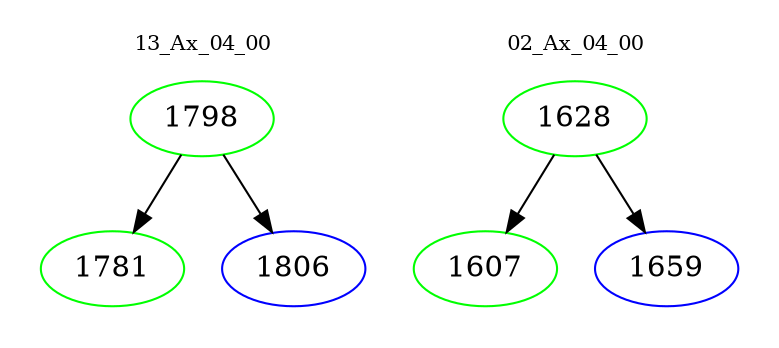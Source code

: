 digraph{
subgraph cluster_0 {
color = white
label = "13_Ax_04_00";
fontsize=10;
T0_1798 [label="1798", color="green"]
T0_1798 -> T0_1781 [color="black"]
T0_1781 [label="1781", color="green"]
T0_1798 -> T0_1806 [color="black"]
T0_1806 [label="1806", color="blue"]
}
subgraph cluster_1 {
color = white
label = "02_Ax_04_00";
fontsize=10;
T1_1628 [label="1628", color="green"]
T1_1628 -> T1_1607 [color="black"]
T1_1607 [label="1607", color="green"]
T1_1628 -> T1_1659 [color="black"]
T1_1659 [label="1659", color="blue"]
}
}
